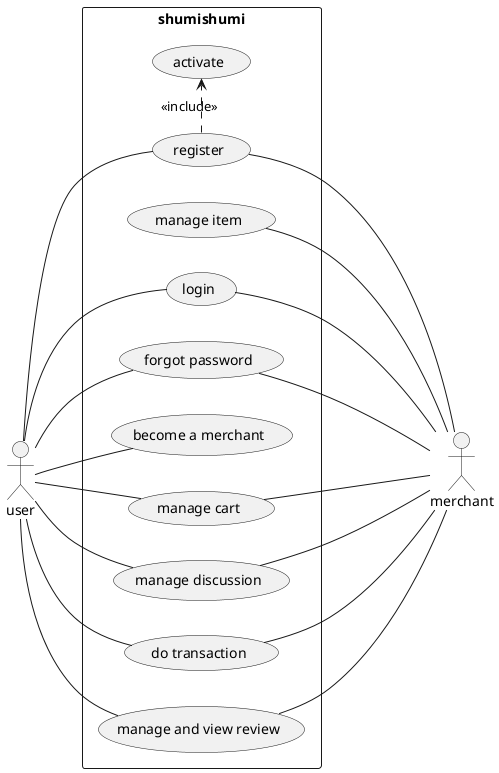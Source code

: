 @startuml usecase diagram

left to right direction

skinparam actor {
    Location right
    StereotypeFontStyle bold
}

actor user as u
actor merchant as m

rectangle shumishumi {
    usecase "manage item" as manage_item

    usecase "login" as login
    usecase "activate" as activate
    usecase "register" as register
    usecase "forgot password" as forgotpassword

    usecase "become a merchant" as be_merchant

    usecase "manage cart" as cart
    usecase "manage discussion" as discussion

    usecase "do transaction" as trx
    usecase "manage and view review" as review
}

' user
u -- login
u -- register
u -- forgotpassword
u -- be_merchant

u -- cart
u -- discussion

u -- trx

u -- review

' merchant
login -- m
register -- m
forgotpassword -- m

cart --- m
discussion -- m

trx -- m

review -- m

manage_item -- m


register .> activate : <<include>>

@enduml

